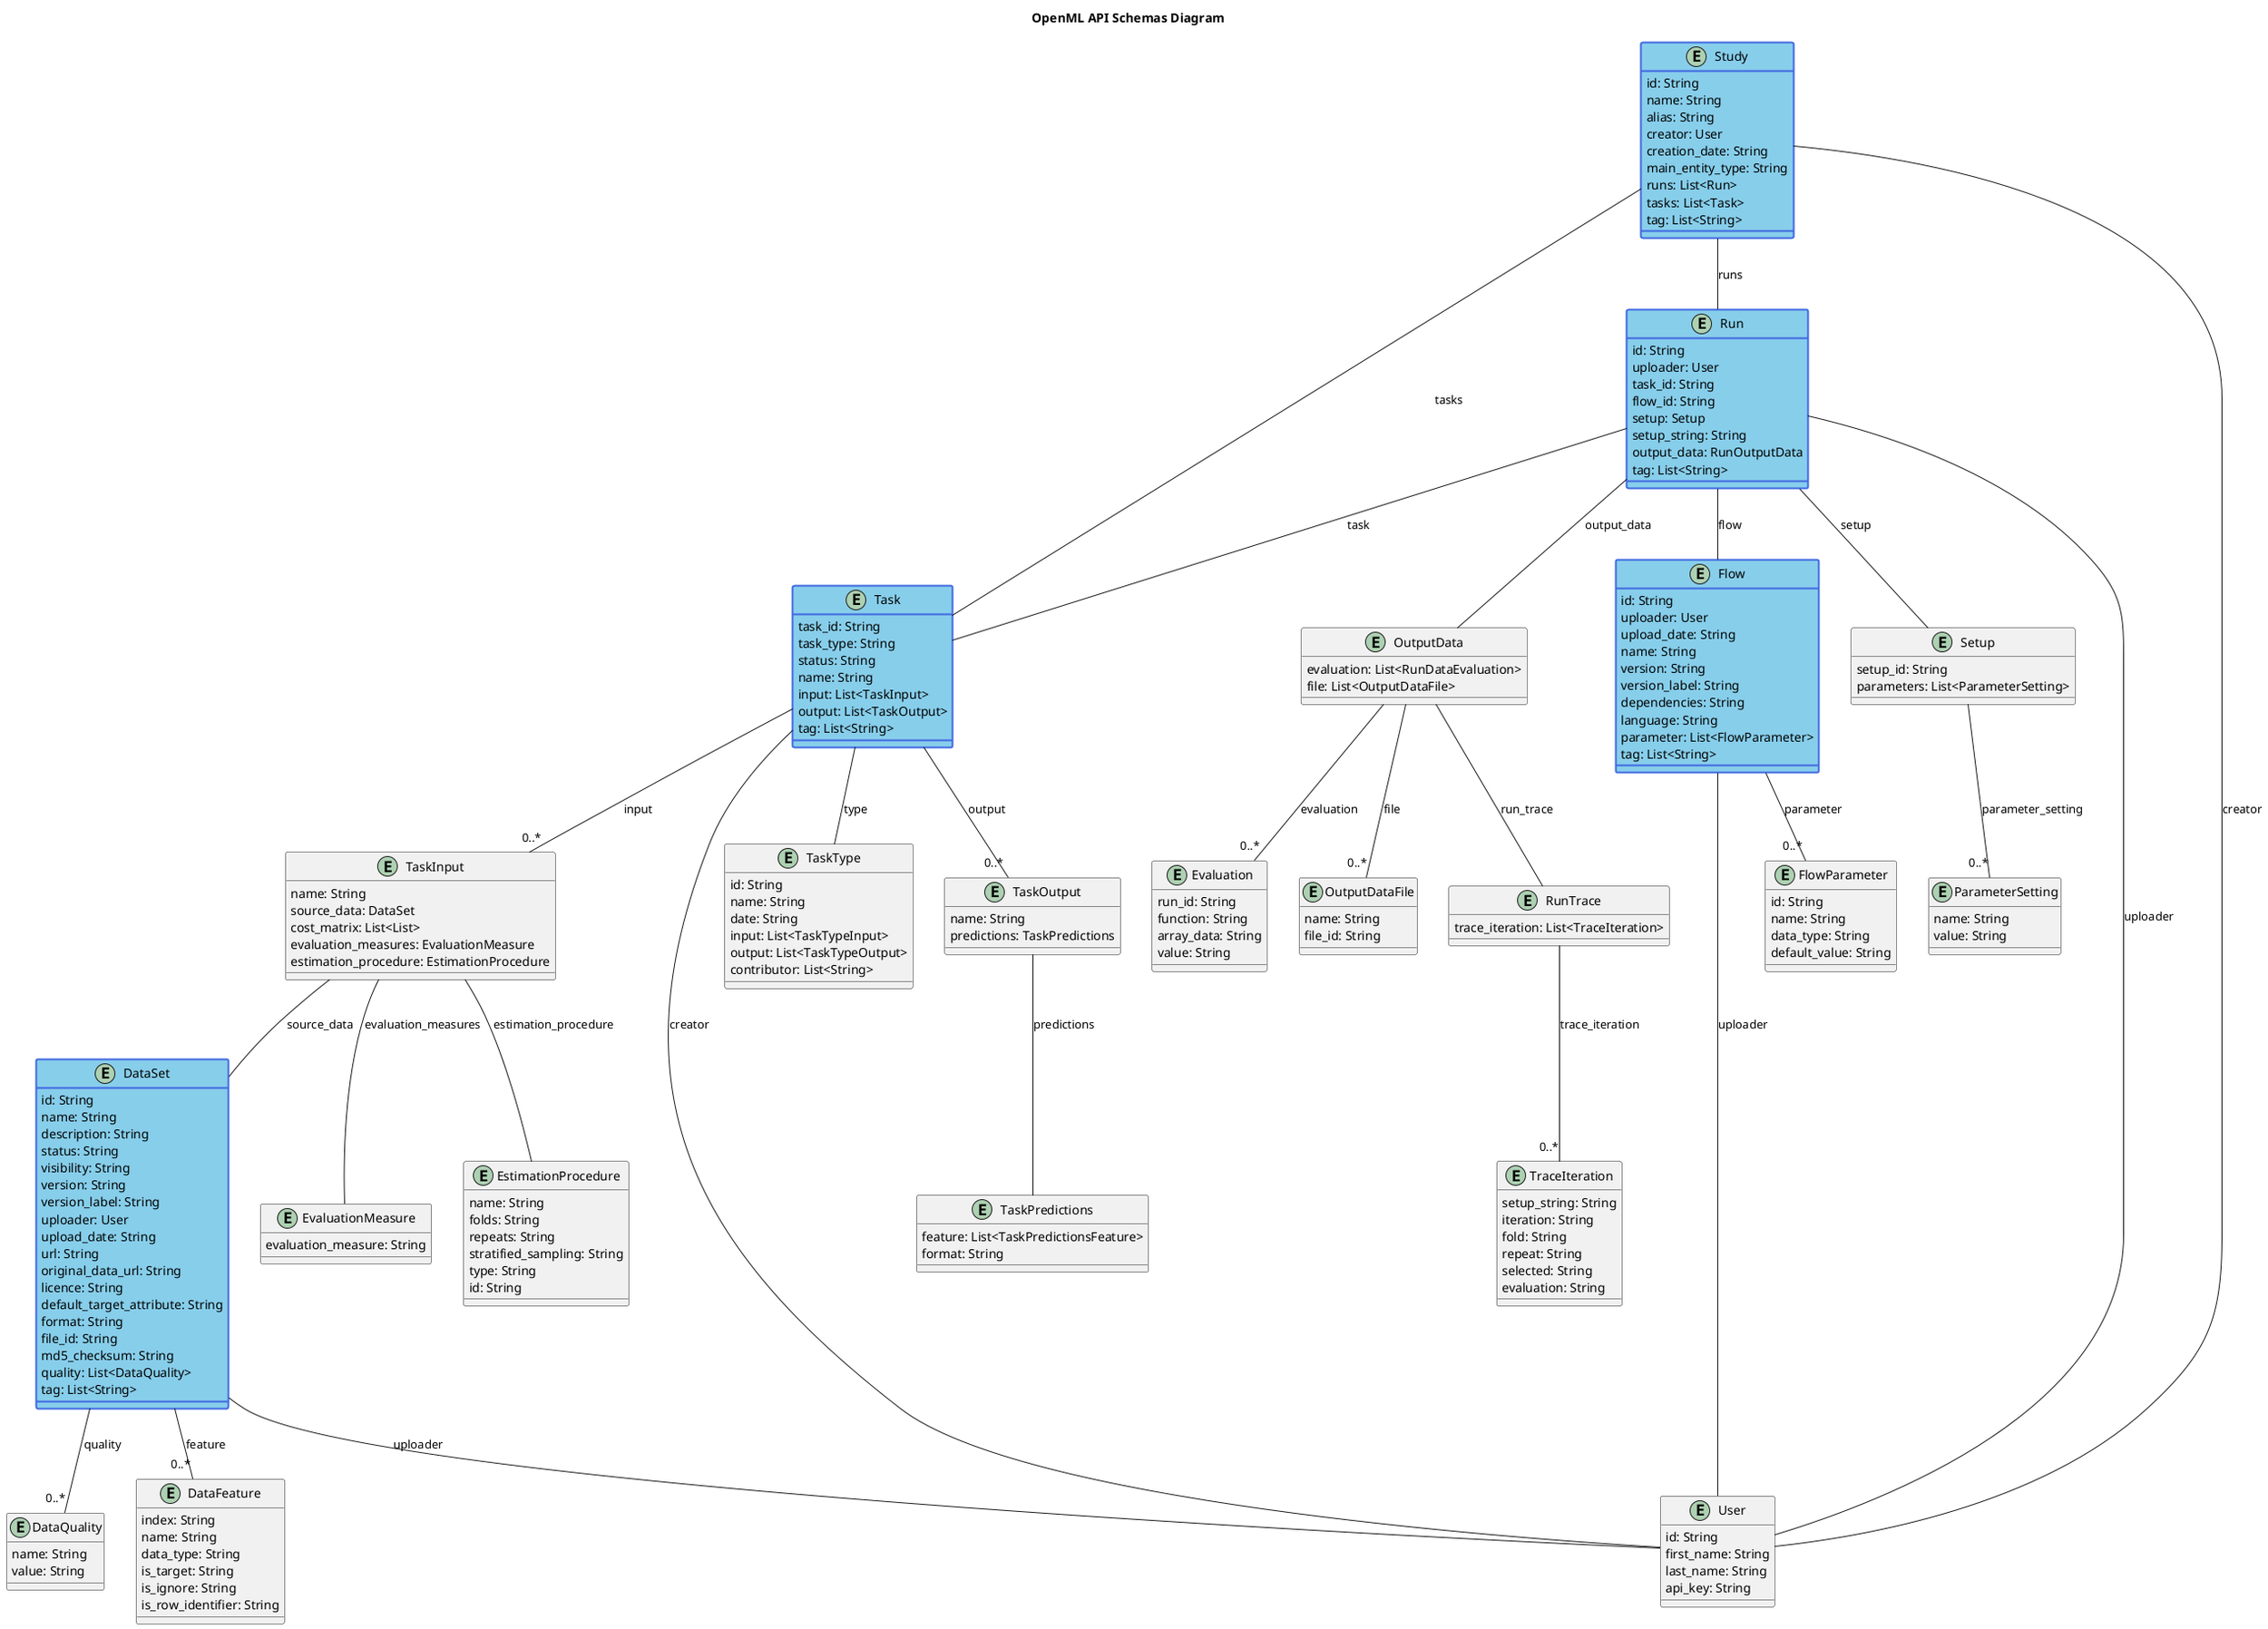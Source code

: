 @startuml

title OpenML API Schemas Diagram


entity DataSet #SkyBlue ##[bold]RoyalBlue{
    id: String
    name: String
    description: String
    status: String
    visibility: String
    version: String
    version_label: String
    uploader: User
    upload_date: String
    url: String
    original_data_url: String
    licence: String
    default_target_attribute: String
    format: String
    file_id: String
    md5_checksum: String
    quality: List<DataQuality>
    tag: List<String>
}

entity DataFeature {
    index: String
    name: String
    data_type: String
    is_target: String
    is_ignore: String
    is_row_identifier: String
}

entity DataQuality {
    name: String
    value: String
}

entity EstimationProcedure {
    name: String
    folds: String
    repeats: String
    stratified_sampling: String
    type: String
    id: String
}

entity Evaluation {
    run_id: String
    function: String
    array_data: String
    value: String
}

entity Flow #SkyBlue ##[bold]RoyalBlue{
    id: String
    uploader: User
    upload_date: String
    name: String
    version: String
    version_label: String
    dependencies: String
    language: String
    parameter: List<FlowParameter>
    tag: List<String>
}

entity FlowParameter {
    id: String
    name: String
    data_type: String
    default_value: String
}

entity Run #SkyBlue ##[bold]RoyalBlue{
    id: String
    uploader: User
    task_id: String 
    flow_id: String
    setup: Setup
    setup_string: String
    output_data: RunOutputData
    tag: List<String>
}

entity OutputData {
    evaluation: List<RunDataEvaluation>
    file: List<OutputDataFile>
}

entity OutputDataFile {
    name: String
    file_id: String
}

entity RunTrace {
    trace_iteration: List<TraceIteration>
}

entity TraceIteration {
    setup_string: String
    iteration: String
    fold: String
    repeat: String
    selected: String
    evaluation: String
}

entity Setup {
    setup_id: String
    parameters: List<ParameterSetting>
}

entity ParameterSetting {
    name: String
    value: String
}

entity Study #SkyBlue ##[bold]RoyalBlue{
    id: String
    name: String
    alias: String
    creator: User
    creation_date: String
    main_entity_type: String
    runs: List<Run>
    tasks: List<Task>
    tag: List<String>
}

entity TaskType {
    id: String
    name: String
    date: String
    input: List<TaskTypeInput>
    output: List<TaskTypeOutput>
    contributor: List<String>
}

entity Task #SkyBlue ##[bold]RoyalBlue{
    task_id: String
    task_type: String
    status: String
    name: String
    input: List<TaskInput>
    output: List<TaskOutput>
    tag: List<String>
}

entity EvaluationMeasure {
    evaluation_measure: String
}

entity TaskInput {
    name: String
    source_data: DataSet
    cost_matrix: List<List>
    evaluation_measures: EvaluationMeasure
    estimation_procedure: EstimationProcedure
}

entity TaskOutput {
    name: String
    predictions: TaskPredictions
}

entity TaskPredictions {
    feature: List<TaskPredictionsFeature>
    format: String
}

entity User {
    id: String
    first_name: String
    last_name: String
    api_key: String
}


DataSet -- "0..*" DataFeature : feature
TaskOutput -- TaskPredictions : predictions
OutputData -- RunTrace : run_trace
Run -- Setup : setup
RunTrace -- "0..*" TraceIteration : trace_iteration
Study -- Run : runs
Study -- Task : tasks
Run -- Task  : task
Study -- User : creator
DataSet -- User  : uploader
Task -- User  : creator
Run -- User  : uploader
Flow -- User  : uploader

Run -- Flow: flow
TaskInput -- DataSet : source_data
TaskInput -- EvaluationMeasure : evaluation_measures
TaskInput -- EstimationProcedure : estimation_procedure
Setup -- "0..*" ParameterSetting : parameter_setting

Task -- TaskType : type
Run -- OutputData : output_data
DataSet -- "0..*" DataQuality : quality
OutputData -- "0..*" Evaluation : evaluation
OutputData -- "0..*" OutputDataFile : file
Flow -- "0..*" FlowParameter : parameter
Task -- "0..*" TaskInput : input
Task -- "0..*" TaskOutput : output

@enduml